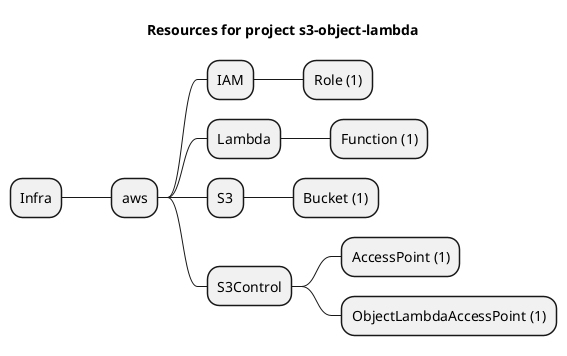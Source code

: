 @startmindmap
title Resources for project s3-object-lambda
skinparam monochrome true
+ Infra
++ aws
+++ IAM
++++ Role (1)
+++ Lambda
++++ Function (1)
+++ S3
++++ Bucket (1)
+++ S3Control
++++ AccessPoint (1)
++++ ObjectLambdaAccessPoint (1)
@endmindmap